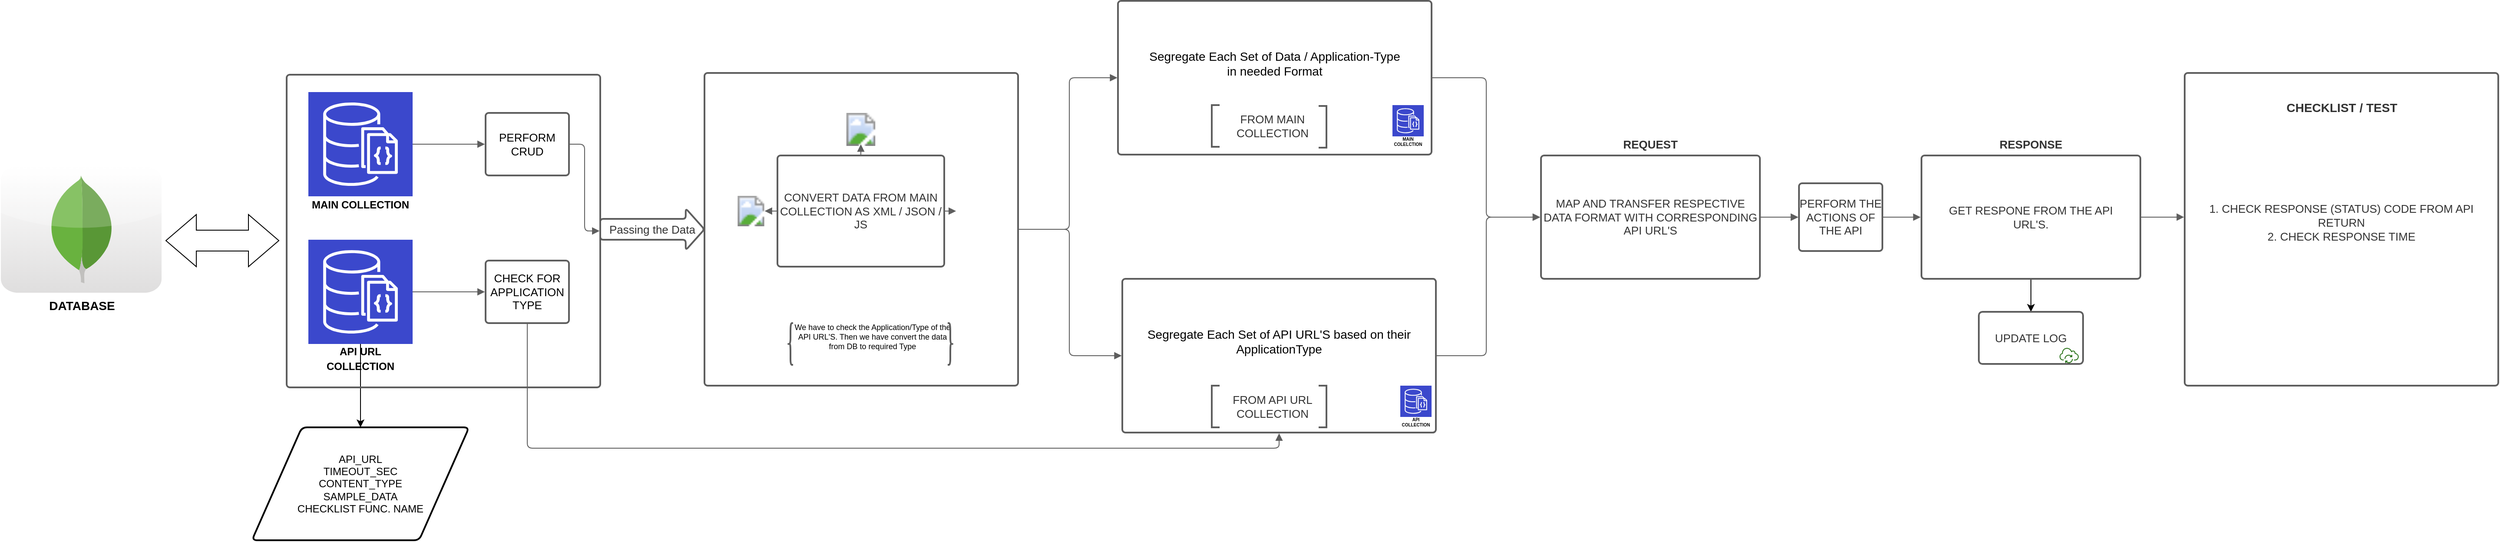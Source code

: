 <mxfile version="13.9.6" type="github">
  <diagram id="Ca3qFjEWccOTUX_GJ6TU" name="Page-1">
    <mxGraphModel dx="4069" dy="1175" grid="1" gridSize="10" guides="1" tooltips="1" connect="1" arrows="1" fold="1" page="1" pageScale="1" pageWidth="827" pageHeight="1169" math="0" shadow="0">
      <root>
        <mxCell id="0" />
        <mxCell id="1" parent="0" />
        <UserObject label="REQUEST" lucidchartObjectId="zR-M691XhZlv" id="4iIl--aW3Kxm2YLaarUe-386">
          <mxCell style="html=1;overflow=block;whiteSpace=wrap;strokeColor=none;fillColor=none;whiteSpace=wrap;fontSize=13;fontColor=#333333;fontStyle=1;spacing=0;strokeOpacity=100;rounded=1;absoluteArcSize=1;arcSize=7;strokeWidth=2;" parent="1" vertex="1" zOrder="0">
            <mxGeometry x="487" y="374" width="144" height="36" as="geometry" />
          </mxCell>
        </UserObject>
        <UserObject label="&lt;font style=&quot;font-size: 12px&quot;&gt;MAIN COLLECTION&lt;/font&gt;" lucidchartObjectId="Q.YMlGvrfznx" id="4iIl--aW3Kxm2YLaarUe-387">
          <mxCell style="html=1;overflow=block;whiteSpace=wrap;shape=mxgraph.aws4.resourceIcon;resIcon=mxgraph.aws4.documentdb_with_mongodb_compatibility;verticalLabelPosition=bottom;align=center;verticalAlign=top;strokeColor=#ffffff;whiteSpace=wrap;fontSize=15;fontColor=#000000;fontStyle=1;spacing=0;strokeOpacity=100;rounded=1;absoluteArcSize=1;arcSize=7;fillColor=#3b48cc;strokeWidth=2;" parent="1" vertex="1" zOrder="1">
            <mxGeometry x="-986" y="332" width="120" height="120" as="geometry" />
          </mxCell>
        </UserObject>
        <UserObject label="" lucidchartObjectId="tnZMXTh0txy4" id="4iIl--aW3Kxm2YLaarUe-388">
          <mxCell style="html=1;jettySize=18;whiteSpace=wrap;fontSize=11;strokeColor=#5E5E5E;rounded=1;arcSize=12;edgeStyle=orthogonalEdgeStyle;startArrow=none;;endArrow=block;endFill=1;;exitX=1;exitY=0.5;exitPerimeter=0;entryX=-0.009;entryY=0.5;entryPerimeter=0;" parent="1" source="4iIl--aW3Kxm2YLaarUe-387" target="4iIl--aW3Kxm2YLaarUe-389" edge="1">
            <mxGeometry width="100" height="100" relative="1" as="geometry">
              <Array as="points" />
            </mxGeometry>
          </mxCell>
        </UserObject>
        <UserObject label="PERFORM&lt;br&gt;CRUD" lucidchartObjectId="upZMdfviS44m" id="4iIl--aW3Kxm2YLaarUe-389">
          <mxCell style="html=1;overflow=block;whiteSpace=wrap;;whiteSpace=wrap;fontSize=13;fontColor=#000000;spacing=7;strokeColor=#5e5e5e;strokeOpacity=100;rounded=1;absoluteArcSize=1;arcSize=7;strokeWidth=2;" parent="1" vertex="1" zOrder="3">
            <mxGeometry x="-782" y="356" width="96" height="72" as="geometry" />
          </mxCell>
        </UserObject>
        <UserObject label="" lucidchartObjectId="_wZMxu1qryZq" id="4iIl--aW3Kxm2YLaarUe-391">
          <mxCell style="html=1;overflow=block;whiteSpace=wrap;;whiteSpace=wrap;fontSize=11;spacing=3;strokeColor=#5e5e5e;strokeOpacity=100;fillOpacity=0;rounded=1;absoluteArcSize=1;arcSize=7;fillColor=#000000;strokeWidth=2;" parent="1" vertex="1" zOrder="5">
            <mxGeometry x="-530" y="310" width="361" height="360" as="geometry" />
          </mxCell>
        </UserObject>
        <mxCell id="4iIl--aW3Kxm2YLaarUe-392" value="Passing the Data" style="shape=singleArrow;arrowWidth=0.5;arrowSize=0.18;whiteSpace=wrap;fontSize=13;fontColor=#333333;spacing=3;strokeColor=#5e5e5e;strokeOpacity=100;rounded=1;absoluteArcSize=1;arcSize=7;strokeWidth=2;html=1;" parent="1" vertex="1" zOrder="6">
          <mxGeometry x="-650" y="466" width="120" height="48" as="geometry" />
        </mxCell>
        <UserObject label="CONVERT DATA FROM MAIN COLLECTION AS XML / JSON / JS" lucidchartObjectId="ABZM8dNAdG1I" id="4iIl--aW3Kxm2YLaarUe-393">
          <mxCell style="html=1;overflow=block;whiteSpace=wrap;;whiteSpace=wrap;fontSize=13;fontColor=#333333;spacing=7;strokeColor=#5e5e5e;strokeOpacity=100;rounded=1;absoluteArcSize=1;arcSize=7;strokeWidth=2;" parent="1" vertex="1" zOrder="7">
            <mxGeometry x="-446" y="405" width="192" height="128" as="geometry" />
          </mxCell>
        </UserObject>
        <mxCell id="U3WvlarTebii66XnJ6GL-5" style="edgeStyle=orthogonalEdgeStyle;rounded=0;orthogonalLoop=1;jettySize=auto;html=1;entryX=0.5;entryY=0;entryDx=0;entryDy=0;" edge="1" parent="1" source="4iIl--aW3Kxm2YLaarUe-395" target="U3WvlarTebii66XnJ6GL-4">
          <mxGeometry relative="1" as="geometry" />
        </mxCell>
        <UserObject label="&lt;font style=&quot;font-size: 12px&quot;&gt;API URL COLLECTION&lt;/font&gt;" lucidchartObjectId="zE9MGP5gBMmx" id="4iIl--aW3Kxm2YLaarUe-395">
          <mxCell style="html=1;overflow=block;whiteSpace=wrap;shape=mxgraph.aws4.resourceIcon;resIcon=mxgraph.aws4.documentdb_with_mongodb_compatibility;verticalLabelPosition=bottom;align=center;verticalAlign=top;strokeColor=#ffffff;whiteSpace=wrap;fontSize=14;fontColor=#000000;fontStyle=1;spacing=0;strokeOpacity=100;rounded=1;absoluteArcSize=1;arcSize=7;fillColor=#3b48cc;strokeWidth=2;" parent="1" vertex="1" zOrder="9">
            <mxGeometry x="-986" y="502" width="120" height="120" as="geometry" />
          </mxCell>
        </UserObject>
        <UserObject label="" lucidchartObjectId="zE9Mcs0Aj6xZ" id="4iIl--aW3Kxm2YLaarUe-396">
          <mxCell style="html=1;jettySize=18;whiteSpace=wrap;fontSize=11;strokeColor=#5E5E5E;rounded=1;arcSize=12;edgeStyle=orthogonalEdgeStyle;startArrow=none;;endArrow=block;endFill=1;;exitX=1;exitY=0.5;exitPerimeter=0;entryX=-0.009;entryY=0.5;entryPerimeter=0;" parent="1" source="4iIl--aW3Kxm2YLaarUe-395" target="4iIl--aW3Kxm2YLaarUe-397" edge="1">
            <mxGeometry width="100" height="100" relative="1" as="geometry">
              <Array as="points" />
            </mxGeometry>
          </mxCell>
        </UserObject>
        <UserObject label="CHECK FOR&#xa;APPLICATION&#xa;TYPE" lucidchartObjectId="zE9MkwPYH4aR" id="4iIl--aW3Kxm2YLaarUe-397">
          <mxCell style="html=1;overflow=block;whiteSpace=wrap;;whiteSpace=wrap;fontSize=13;fontColor=#000000;spacing=7;strokeColor=#5e5e5e;strokeOpacity=100;rounded=1;absoluteArcSize=1;arcSize=7;strokeWidth=2;" parent="1" vertex="1" zOrder="11">
            <mxGeometry x="-782" y="526" width="96" height="72" as="geometry" />
          </mxCell>
        </UserObject>
        <UserObject label="" lucidchartObjectId="VT9MoA~vaHg0" id="4iIl--aW3Kxm2YLaarUe-398">
          <mxCell style="html=1;overflow=block;whiteSpace=wrap;shape=image;whiteSpace=wrap;fontSize=11;spacing=0;strokeColor=none;strokeOpacity=100;strokeWidth=0;image=https://images.lucid.app/images/a920c7b7-cfdd-4c96-8914-b529c0d227d0/content;" parent="1" vertex="1" zOrder="12">
            <mxGeometry x="-369" y="356" width="38" height="38" as="geometry" />
          </mxCell>
        </UserObject>
        <UserObject label="" lucidchartObjectId="lX9MW.nm.JAK" id="4iIl--aW3Kxm2YLaarUe-399">
          <mxCell style="html=1;overflow=block;whiteSpace=wrap;shape=image;whiteSpace=wrap;fontSize=11;spacing=0;strokeColor=none;strokeOpacity=100;strokeWidth=0;image=https://images.lucid.app/images/b2440e49-6483-4f7d-8471-f6258f256461/content;" parent="1" vertex="1" zOrder="13">
            <mxGeometry x="-494" y="451.5" width="35" height="35" as="geometry" />
          </mxCell>
        </UserObject>
        <mxCell id="4iIl--aW3Kxm2YLaarUe-400" value="" style="strokeColor=none;fillColor=none;whiteSpace=wrap;fontSize=11;spacing=3;strokeOpacity=100;rounded=1;absoluteArcSize=1;arcSize=7;strokeWidth=2;html=1;" parent="1" vertex="1" zOrder="14">
          <mxGeometry x="-494" y="598" width="66" height="48" as="geometry" />
        </mxCell>
        <mxCell id="4iIl--aW3Kxm2YLaarUe-401" value="" style="shape=curlyBracket;rounded=1;whiteSpace=wrap;fontSize=11;spacing=3;strokeColor=#5e5e5e;strokeOpacity=100;strokeWidth=2;" parent="4iIl--aW3Kxm2YLaarUe-400" vertex="1">
          <mxGeometry x="60" width="6" height="48" as="geometry" />
        </mxCell>
        <mxCell id="4iIl--aW3Kxm2YLaarUe-402" value="" style="strokeColor=none;fillColor=none;whiteSpace=wrap;fontSize=11;spacing=3;strokeOpacity=100;rounded=1;absoluteArcSize=1;arcSize=7;strokeWidth=2;" parent="4iIl--aW3Kxm2YLaarUe-400" vertex="1">
          <mxGeometry width="60" height="48" as="geometry" />
        </mxCell>
        <UserObject label="We have to check the Application/Type of the API URL&#39;S. Then we have convert the data from DB to required Type" lucidchartObjectId="n29MuAYV6ltE" id="4iIl--aW3Kxm2YLaarUe-403">
          <mxCell style="html=1;overflow=block;whiteSpace=wrap;;whiteSpace=wrap;fontSize=9;spacing=3;verticalAlign=top;strokeColor=none;fillOpacity=0;fillColor=#ffffff;strokeWidth=0;" parent="1" vertex="1" zOrder="15">
            <mxGeometry x="-428" y="598" width="183" height="74" as="geometry" />
          </mxCell>
        </UserObject>
        <mxCell id="4iIl--aW3Kxm2YLaarUe-404" value="" style="strokeColor=none;fillColor=none;whiteSpace=wrap;fontSize=11;spacing=3;strokeOpacity=100;rounded=1;absoluteArcSize=1;arcSize=7;strokeWidth=2;html=1;" parent="1" vertex="1" zOrder="16">
          <mxGeometry x="-250" y="598" width="40" height="48" as="geometry" />
        </mxCell>
        <mxCell id="4iIl--aW3Kxm2YLaarUe-405" value="" style="shape=curlyBracket;rounded=1;flipH=1;whiteSpace=wrap;fontSize=11;spacing=3;strokeColor=#5e5e5e;strokeOpacity=100;strokeWidth=2;" parent="4iIl--aW3Kxm2YLaarUe-404" vertex="1">
          <mxGeometry width="6" height="48" as="geometry" />
        </mxCell>
        <mxCell id="4iIl--aW3Kxm2YLaarUe-406" value="" style="strokeColor=none;fillColor=none;whiteSpace=wrap;fontSize=11;spacing=3;strokeOpacity=100;rounded=1;absoluteArcSize=1;arcSize=7;strokeWidth=2;" parent="4iIl--aW3Kxm2YLaarUe-404" vertex="1">
          <mxGeometry x="6" width="34" height="48" as="geometry" />
        </mxCell>
        <UserObject label="" lucidchartObjectId="ka-MvZKsQXK-" id="4iIl--aW3Kxm2YLaarUe-407">
          <mxCell style="html=1;jettySize=18;whiteSpace=wrap;fontSize=11;strokeColor=#5E5E5E;rounded=1;arcSize=12;edgeStyle=orthogonalEdgeStyle;startArrow=none;;endArrow=block;endFill=1;;exitX=1.009;exitY=0.5;exitPerimeter=0;entryX=-0.007;entryY=0.539;entryPerimeter=0;" parent="1" source="4iIl--aW3Kxm2YLaarUe-389" target="4iIl--aW3Kxm2YLaarUe-392" edge="1">
            <mxGeometry width="100" height="100" relative="1" as="geometry">
              <Array as="points" />
            </mxGeometry>
          </mxCell>
        </UserObject>
        <UserObject label="Segregate  Each Set of Data / Application-Type&#xa;in needed Format&#xa;&#xa;" lucidchartObjectId="gb-MUFerTY7E" id="4iIl--aW3Kxm2YLaarUe-408">
          <mxCell style="html=1;overflow=block;whiteSpace=wrap;;whiteSpace=wrap;fontSize=14;fontColor=#000000;spacing=3;strokeColor=#5e5e5e;strokeOpacity=100;fillOpacity=0;rounded=1;absoluteArcSize=1;arcSize=7;fillColor=#000000;strokeWidth=2;" parent="1" vertex="1" zOrder="18">
            <mxGeometry x="-54" y="227" width="361" height="177" as="geometry" />
          </mxCell>
        </UserObject>
        <UserObject label="" lucidchartObjectId="fd-M.vrRO~.~" id="4iIl--aW3Kxm2YLaarUe-409">
          <mxCell style="html=1;jettySize=18;whiteSpace=wrap;fontSize=11;strokeColor=#5E5E5E;rounded=1;arcSize=12;edgeStyle=orthogonalEdgeStyle;startArrow=none;;endArrow=block;endFill=1;;exitX=0.5;exitY=-0.007;exitPerimeter=0;entryX=0.5;entryY=0.95;entryPerimeter=0;" parent="1" source="4iIl--aW3Kxm2YLaarUe-393" target="4iIl--aW3Kxm2YLaarUe-398" edge="1">
            <mxGeometry width="100" height="100" relative="1" as="geometry">
              <Array as="points" />
            </mxGeometry>
          </mxCell>
        </UserObject>
        <UserObject label="" lucidchartObjectId="te-MWuV4mNrl" id="4iIl--aW3Kxm2YLaarUe-410">
          <mxCell style="html=1;jettySize=18;whiteSpace=wrap;fontSize=11;strokeColor=#5E5E5E;rounded=1;arcSize=12;edgeStyle=orthogonalEdgeStyle;startArrow=none;;endArrow=block;endFill=1;;exitX=1.005;exitY=0.5;exitPerimeter=0;entryX=0.164;entryY=0.5;entryPerimeter=0;" parent="1" source="4iIl--aW3Kxm2YLaarUe-393" edge="1">
            <mxGeometry width="100" height="100" relative="1" as="geometry">
              <Array as="points" />
              <mxPoint x="-240.424" y="469" as="targetPoint" />
            </mxGeometry>
          </mxCell>
        </UserObject>
        <UserObject label="" lucidchartObjectId="Se-M1yLhoTUI" id="4iIl--aW3Kxm2YLaarUe-411">
          <mxCell style="html=1;jettySize=18;whiteSpace=wrap;fontSize=11;strokeColor=#5E5E5E;rounded=1;arcSize=12;edgeStyle=orthogonalEdgeStyle;startArrow=none;;endArrow=block;endFill=1;;exitX=-0.005;exitY=0.5;exitPerimeter=0;entryX=0.95;entryY=0.502;entryPerimeter=0;" parent="1" source="4iIl--aW3Kxm2YLaarUe-393" target="4iIl--aW3Kxm2YLaarUe-399" edge="1">
            <mxGeometry width="100" height="100" relative="1" as="geometry">
              <Array as="points" />
            </mxGeometry>
          </mxCell>
        </UserObject>
        <UserObject label="" lucidchartObjectId="5h-MJjJFaAWl" id="4iIl--aW3Kxm2YLaarUe-412">
          <mxCell style="html=1;jettySize=18;whiteSpace=wrap;fontSize=11;strokeColor=#5E5E5E;rounded=1;arcSize=12;edgeStyle=orthogonalEdgeStyle;startArrow=none;;endArrow=block;endFill=1;;exitX=1.002;exitY=0.5;exitPerimeter=0;entryX=-0.002;entryY=0.5;entryPerimeter=0;" parent="1" source="4iIl--aW3Kxm2YLaarUe-391" target="4iIl--aW3Kxm2YLaarUe-408" edge="1">
            <mxGeometry width="100" height="100" relative="1" as="geometry">
              <Array as="points">
                <mxPoint x="-110" y="490" />
                <mxPoint x="-110" y="316" />
              </Array>
            </mxGeometry>
          </mxCell>
        </UserObject>
        <mxCell id="4iIl--aW3Kxm2YLaarUe-413" value="FROM MAIN COLLECTION" style="group;spacingLeft=8;align=center;spacing=0;strokeColor=none;whiteSpace=wrap;fontSize=13;fontColor=#333333;strokeOpacity=100;fillOpacity=0;rounded=1;absoluteArcSize=1;arcSize=7;fillColor=#ffffff;strokeWidth=2;verticalAlign=middle;html=1;" parent="1" vertex="1" zOrder="24">
          <mxGeometry x="54" y="347" width="132" height="48" as="geometry" />
        </mxCell>
        <mxCell id="4iIl--aW3Kxm2YLaarUe-414" value="" style="shape=partialRectangle;right=0;fillColor=none;whiteSpace=wrap;fontSize=13;fontColor=#333333;strokeColor=#5e5e5e;strokeWidth=2;" parent="4iIl--aW3Kxm2YLaarUe-413" vertex="1">
          <mxGeometry width="8" height="48" relative="1" as="geometry" />
        </mxCell>
        <mxCell id="4iIl--aW3Kxm2YLaarUe-415" value="" style="group;spacingLeft=8;align=left;spacing=0;strokeColor=none;whiteSpace=wrap;fontSize=11;strokeOpacity=100;fillOpacity=0;rounded=1;absoluteArcSize=1;arcSize=7;rotation=180;fillColor=#ffffff;strokeWidth=2;verticalAlign=middle;html=1;" parent="1" vertex="1" zOrder="25">
          <mxGeometry x="107" y="348" width="79" height="48" as="geometry" />
        </mxCell>
        <mxCell id="4iIl--aW3Kxm2YLaarUe-416" value="" style="shape=partialRectangle;right=0;fillColor=none;whiteSpace=wrap;fontSize=11;strokeColor=#5e5e5e;rotation=180;strokeWidth=2;" parent="4iIl--aW3Kxm2YLaarUe-415" vertex="1">
          <mxGeometry width="8" height="48" relative="1" as="geometry" />
        </mxCell>
        <UserObject label="" lucidchartObjectId="kn-M2MogpU4e" id="4iIl--aW3Kxm2YLaarUe-417">
          <mxCell style="html=1;jettySize=18;whiteSpace=wrap;fontSize=11;strokeColor=#5E5E5E;rounded=1;arcSize=12;edgeStyle=orthogonalEdgeStyle;startArrow=none;;endArrow=block;endFill=1;;exitX=1.002;exitY=0.5;exitPerimeter=0;entryX=-0.002;entryY=0.5;entryPerimeter=0;" parent="1" source="4iIl--aW3Kxm2YLaarUe-391" target="4iIl--aW3Kxm2YLaarUe-418" edge="1">
            <mxGeometry width="100" height="100" relative="1" as="geometry">
              <Array as="points">
                <mxPoint x="-110" y="490" />
                <mxPoint x="-110" y="636" />
              </Array>
            </mxGeometry>
          </mxCell>
        </UserObject>
        <UserObject label="Segregate  Each Set of API URL&#39;S based on their ApplicationType&#xa;&#xa;" lucidchartObjectId="Yo-M0~90Rl_z" id="4iIl--aW3Kxm2YLaarUe-418">
          <mxCell style="html=1;overflow=block;whiteSpace=wrap;;whiteSpace=wrap;fontSize=14;fontColor=#000000;spacing=3;strokeColor=#5e5e5e;strokeOpacity=100;fillOpacity=0;rounded=1;absoluteArcSize=1;arcSize=7;fillColor=#000000;strokeWidth=2;" parent="1" vertex="1" zOrder="27">
            <mxGeometry x="-49" y="547" width="361" height="177" as="geometry" />
          </mxCell>
        </UserObject>
        <UserObject label="" lucidchartObjectId="St-MKID.UcJk" id="4iIl--aW3Kxm2YLaarUe-419">
          <mxCell style="html=1;jettySize=18;whiteSpace=wrap;fontSize=11;strokeColor=#5E5E5E;rounded=1;arcSize=12;edgeStyle=orthogonalEdgeStyle;startArrow=none;;endArrow=block;endFill=1;;exitX=0.5;exitY=1.013;exitPerimeter=0;entryX=0.5;entryY=1.005;entryPerimeter=0;" parent="1" source="4iIl--aW3Kxm2YLaarUe-397" target="4iIl--aW3Kxm2YLaarUe-418" edge="1">
            <mxGeometry width="100" height="100" relative="1" as="geometry">
              <Array as="points" />
            </mxGeometry>
          </mxCell>
        </UserObject>
        <mxCell id="4iIl--aW3Kxm2YLaarUe-420" value="FROM API URL COLLECTION" style="group;spacingLeft=8;align=center;spacing=0;strokeColor=none;whiteSpace=wrap;fontSize=13;fontColor=#333333;verticalAlign=middle;strokeOpacity=100;fillOpacity=0;rounded=1;absoluteArcSize=1;arcSize=7;fillColor=#ffffff;strokeWidth=2;html=1;" parent="1" vertex="1" zOrder="29">
          <mxGeometry x="54" y="670" width="132" height="48" as="geometry" />
        </mxCell>
        <mxCell id="4iIl--aW3Kxm2YLaarUe-421" value="" style="shape=partialRectangle;right=0;fillColor=none;whiteSpace=wrap;fontSize=13;fontColor=#333333;align=center;verticalAlign=middle;strokeColor=#5e5e5e;strokeWidth=2;" parent="4iIl--aW3Kxm2YLaarUe-420" vertex="1">
          <mxGeometry width="8" height="48" relative="1" as="geometry" />
        </mxCell>
        <mxCell id="4iIl--aW3Kxm2YLaarUe-422" value="" style="group;spacingLeft=8;align=left;spacing=0;strokeColor=none;whiteSpace=wrap;fontSize=11;strokeOpacity=100;fillOpacity=0;rounded=1;absoluteArcSize=1;arcSize=7;rotation=180;fillColor=#ffffff;strokeWidth=2;verticalAlign=middle;html=1;" parent="1" vertex="1" zOrder="30">
          <mxGeometry x="107" y="670" width="79" height="48" as="geometry" />
        </mxCell>
        <mxCell id="4iIl--aW3Kxm2YLaarUe-423" value="" style="shape=partialRectangle;right=0;fillColor=none;whiteSpace=wrap;fontSize=11;strokeColor=#5e5e5e;rotation=180;strokeWidth=2;" parent="4iIl--aW3Kxm2YLaarUe-422" vertex="1">
          <mxGeometry width="8" height="48" relative="1" as="geometry" />
        </mxCell>
        <UserObject label="MAP AND TRANSFER RESPECTIVE&#xa;DATA FORMAT WITH CORRESPONDING API URL&#39;S" lucidchartObjectId="Aw-MbT60HWWR" id="4iIl--aW3Kxm2YLaarUe-424">
          <mxCell style="html=1;overflow=block;whiteSpace=wrap;;whiteSpace=wrap;fontSize=13;fontColor=#333333;spacing=7;strokeColor=#5e5e5e;strokeOpacity=100;rounded=1;absoluteArcSize=1;arcSize=7;strokeWidth=2;" parent="1" vertex="1" zOrder="31">
            <mxGeometry x="433" y="405" width="252" height="142" as="geometry" />
          </mxCell>
        </UserObject>
        <UserObject label="" lucidchartObjectId="Yw-MpNe.6cj0" id="4iIl--aW3Kxm2YLaarUe-425">
          <mxCell style="html=1;jettySize=18;whiteSpace=wrap;fontSize=11;strokeColor=#5E5E5E;rounded=1;arcSize=12;edgeStyle=orthogonalEdgeStyle;startArrow=none;;endArrow=block;endFill=1;;exitX=1.002;exitY=0.5;exitPerimeter=0;entryX=-0.004;entryY=0.5;entryPerimeter=0;" parent="1" source="4iIl--aW3Kxm2YLaarUe-408" target="4iIl--aW3Kxm2YLaarUe-424" edge="1">
            <mxGeometry width="100" height="100" relative="1" as="geometry">
              <Array as="points" />
            </mxGeometry>
          </mxCell>
        </UserObject>
        <UserObject label="" lucidchartObjectId="4w-MnL9C1G.p" id="4iIl--aW3Kxm2YLaarUe-426">
          <mxCell style="html=1;jettySize=18;whiteSpace=wrap;fontSize=11;strokeColor=#5E5E5E;rounded=1;arcSize=12;edgeStyle=orthogonalEdgeStyle;startArrow=none;;endArrow=block;endFill=1;;exitX=1.002;exitY=0.5;exitPerimeter=0;entryX=-0.004;entryY=0.5;entryPerimeter=0;" parent="1" source="4iIl--aW3Kxm2YLaarUe-418" target="4iIl--aW3Kxm2YLaarUe-424" edge="1">
            <mxGeometry width="100" height="100" relative="1" as="geometry">
              <Array as="points">
                <mxPoint x="370" y="635" />
                <mxPoint x="370" y="476" />
              </Array>
            </mxGeometry>
          </mxCell>
        </UserObject>
        <UserObject label="" lucidchartObjectId="VT-M5Ml1E-9u" id="4iIl--aW3Kxm2YLaarUe-427">
          <mxCell style="html=1;jettySize=18;whiteSpace=wrap;fontSize=11;strokeColor=#5E5E5E;rounded=1;arcSize=12;edgeStyle=orthogonalEdgeStyle;startArrow=none;;endArrow=block;endFill=1;;exitX=1.004;exitY=0.5;exitPerimeter=0;entryX=-0.009;entryY=0.5;entryPerimeter=0;" parent="1" source="4iIl--aW3Kxm2YLaarUe-424" target="4iIl--aW3Kxm2YLaarUe-428" edge="1">
            <mxGeometry width="100" height="100" relative="1" as="geometry">
              <Array as="points" />
            </mxGeometry>
          </mxCell>
        </UserObject>
        <UserObject label="PERFORM THE ACTIONS OF THE API " lucidchartObjectId="3T-M8y_UdcLP" id="4iIl--aW3Kxm2YLaarUe-428">
          <mxCell style="html=1;overflow=block;whiteSpace=wrap;;whiteSpace=wrap;fontSize=13;fontColor=#333333;spacing=7;strokeColor=#5E5E5E;rounded=1;absoluteArcSize=1;arcSize=7;strokeWidth=2;" parent="1" vertex="1" zOrder="35">
            <mxGeometry x="730" y="437" width="96" height="78" as="geometry" />
          </mxCell>
        </UserObject>
        <mxCell id="b4A4Avpja0QOO9Grt9ob-14" value="" style="edgeStyle=orthogonalEdgeStyle;rounded=0;orthogonalLoop=1;jettySize=auto;html=1;" parent="1" source="4iIl--aW3Kxm2YLaarUe-429" target="b4A4Avpja0QOO9Grt9ob-13" edge="1">
          <mxGeometry relative="1" as="geometry" />
        </mxCell>
        <UserObject label="GET RESPONE FROM THE API&#xa;URL&#39;S." lucidchartObjectId="PU-Mf2I44WwS" id="4iIl--aW3Kxm2YLaarUe-429">
          <mxCell style="html=1;overflow=block;whiteSpace=wrap;;whiteSpace=wrap;fontSize=13;fontColor=#333333;spacing=7;strokeColor=#5e5e5e;strokeOpacity=100;rounded=1;absoluteArcSize=1;arcSize=7;strokeWidth=2;" parent="1" vertex="1" zOrder="36">
            <mxGeometry x="871" y="405" width="252" height="142" as="geometry" />
          </mxCell>
        </UserObject>
        <UserObject label="" lucidchartObjectId="JV-M.SvBGPh0" id="4iIl--aW3Kxm2YLaarUe-430">
          <mxCell style="html=1;jettySize=18;whiteSpace=wrap;fontSize=11;strokeColor=#5E5E5E;rounded=1;arcSize=12;edgeStyle=orthogonalEdgeStyle;startArrow=none;;endArrow=block;endFill=1;;" parent="1" edge="1">
            <mxGeometry width="100" height="100" relative="1" as="geometry">
              <Array as="points" />
              <mxPoint x="686" y="476" as="sourcePoint" />
              <mxPoint x="729" y="476" as="targetPoint" />
            </mxGeometry>
          </mxCell>
        </UserObject>
        <UserObject label="" lucidchartObjectId=".W-MXJprKFS." id="4iIl--aW3Kxm2YLaarUe-431">
          <mxCell style="html=1;jettySize=18;whiteSpace=wrap;fontSize=11;strokeColor=#5E5E5E;rounded=1;arcSize=12;edgeStyle=orthogonalEdgeStyle;startArrow=none;;endArrow=block;endFill=1;;exitX=1.009;exitY=0.5;exitPerimeter=0;entryX=-0.004;entryY=0.5;entryPerimeter=0;" parent="1" source="4iIl--aW3Kxm2YLaarUe-428" target="4iIl--aW3Kxm2YLaarUe-429" edge="1">
            <mxGeometry width="100" height="100" relative="1" as="geometry">
              <Array as="points" />
            </mxGeometry>
          </mxCell>
        </UserObject>
        <UserObject label="RESPONSE" lucidchartObjectId="-Y-M5e90RVFS" id="4iIl--aW3Kxm2YLaarUe-432">
          <mxCell style="html=1;overflow=block;whiteSpace=wrap;strokeColor=none;fillColor=none;whiteSpace=wrap;fontSize=13;fontColor=#333333;fontStyle=1;spacing=0;strokeOpacity=100;rounded=1;absoluteArcSize=1;arcSize=7;strokeWidth=2;" parent="1" vertex="1" zOrder="40">
            <mxGeometry x="925" y="374" width="144" height="36" as="geometry" />
          </mxCell>
        </UserObject>
        <UserObject label="1. CHECK RESPONSE (STATUS) CODE FROM API RETURN&#xa;2. CHECK RESPONSE TIME&#xa;" lucidchartObjectId=".y_MP-dcg7dd" id="4iIl--aW3Kxm2YLaarUe-433">
          <mxCell style="html=1;overflow=block;whiteSpace=wrap;;whiteSpace=wrap;fontSize=13;fontColor=#333333;spacing=3;strokeColor=#5e5e5e;strokeOpacity=100;fillOpacity=0;rounded=1;absoluteArcSize=1;arcSize=7;fillColor=#000000;strokeWidth=2;" parent="1" vertex="1" zOrder="41">
            <mxGeometry x="1174" y="310" width="361" height="360" as="geometry" />
          </mxCell>
        </UserObject>
        <UserObject label="" lucidchartObjectId=".z_My.yaata0" id="4iIl--aW3Kxm2YLaarUe-434">
          <mxCell style="html=1;jettySize=18;whiteSpace=wrap;fontSize=11;strokeColor=#5E5E5E;rounded=1;arcSize=12;edgeStyle=orthogonalEdgeStyle;startArrow=none;;endArrow=block;endFill=1;;exitX=1.004;exitY=0.5;exitPerimeter=0;entryX=-0.002;entryY=0.461;entryPerimeter=0;" parent="1" source="4iIl--aW3Kxm2YLaarUe-429" target="4iIl--aW3Kxm2YLaarUe-433" edge="1">
            <mxGeometry width="100" height="100" relative="1" as="geometry">
              <Array as="points" />
            </mxGeometry>
          </mxCell>
        </UserObject>
        <UserObject label="CHECKLIST / TEST" lucidchartObjectId="xD_MZKoS26Ln" id="4iIl--aW3Kxm2YLaarUe-435">
          <mxCell style="html=1;overflow=block;whiteSpace=wrap;strokeColor=none;fillColor=none;whiteSpace=wrap;fontSize=14;fontColor=#333333;fontStyle=1;spacing=0;strokeOpacity=100;rounded=1;absoluteArcSize=1;arcSize=7;strokeWidth=2;" parent="1" vertex="1" zOrder="43">
            <mxGeometry x="1283" y="332" width="144" height="36" as="geometry" />
          </mxCell>
        </UserObject>
        <UserObject label="MAIN COLELCTION" lucidchartObjectId=".9_MZ~g2BQ8r" id="4iIl--aW3Kxm2YLaarUe-436">
          <mxCell style="html=1;overflow=block;whiteSpace=wrap;shape=mxgraph.aws4.resourceIcon;resIcon=mxgraph.aws4.documentdb_with_mongodb_compatibility;verticalLabelPosition=bottom;align=center;verticalAlign=top;strokeColor=#ffffff;whiteSpace=wrap;fontSize=5;fontColor=#000000;fontStyle=1;spacing=0;strokeOpacity=100;rounded=1;absoluteArcSize=1;arcSize=7;fillColor=#3b48cc;strokeWidth=2;" parent="1" vertex="1" zOrder="44">
            <mxGeometry x="262" y="347" width="36" height="36" as="geometry" />
          </mxCell>
        </UserObject>
        <UserObject label="API COLLECTION" lucidchartObjectId="Y-_MG_eussvM" id="4iIl--aW3Kxm2YLaarUe-437">
          <mxCell style="html=1;overflow=block;whiteSpace=wrap;shape=mxgraph.aws4.resourceIcon;resIcon=mxgraph.aws4.documentdb_with_mongodb_compatibility;verticalLabelPosition=bottom;align=center;verticalAlign=top;strokeColor=#ffffff;whiteSpace=wrap;fontSize=5;fontColor=#000000;fontStyle=1;spacing=0;strokeOpacity=100;rounded=1;absoluteArcSize=1;arcSize=7;fillColor=#3b48cc;strokeWidth=2;" parent="1" vertex="1" zOrder="45">
            <mxGeometry x="271" y="670" width="36" height="36" as="geometry" />
          </mxCell>
        </UserObject>
        <UserObject label="" lucidchartObjectId="o~_M.q~rCnKZ" id="4iIl--aW3Kxm2YLaarUe-438">
          <mxCell style="html=1;overflow=block;whiteSpace=wrap;shape=image;whiteSpace=wrap;fontSize=11;spacing=3;strokeColor=none;strokeOpacity=100;strokeWidth=0;" parent="1" vertex="1" zOrder="46">
            <mxGeometry x="1082" y="514" width="32" height="32" as="geometry" />
          </mxCell>
        </UserObject>
        <UserObject label="" lucidchartObjectId="v~_Ma4q5iS8m" id="4iIl--aW3Kxm2YLaarUe-439">
          <mxCell style="html=1;overflow=block;whiteSpace=wrap;shape=image;whiteSpace=wrap;fontSize=11;spacing=3;strokeColor=none;strokeOpacity=100;strokeWidth=0;" parent="1" vertex="1" zOrder="47">
            <mxGeometry x="655" y="515" width="22" height="29" as="geometry" />
          </mxCell>
        </UserObject>
        <UserObject label="" lucidchartObjectId="xd.Mx0mA.RFu" id="4iIl--aW3Kxm2YLaarUe-440">
          <mxCell style="html=1;overflow=block;whiteSpace=wrap;shape=image;whiteSpace=wrap;fontSize=11;spacing=3;strokeColor=none;strokeOpacity=100;strokeWidth=0;" parent="1" vertex="1" zOrder="48">
            <mxGeometry x="1486" y="320" width="36" height="36" as="geometry" />
          </mxCell>
        </UserObject>
        <mxCell id="4iIl--aW3Kxm2YLaarUe-442" value="" style="shape=image;html=1;verticalAlign=top;verticalLabelPosition=bottom;labelBackgroundColor=#ffffff;imageAspect=0;aspect=fixed;image=https://cdn3.iconfinder.com/data/icons/document-file-formats-2/512/22-128.png" parent="1" vertex="1">
          <mxGeometry x="-245" y="446.5" width="40" height="40" as="geometry" />
        </mxCell>
        <mxCell id="b4A4Avpja0QOO9Grt9ob-3" value="&lt;font style=&quot;font-size: 14px&quot;&gt;&lt;b&gt;DATABASE&lt;/b&gt;&lt;/font&gt;" style="dashed=0;outlineConnect=0;html=1;align=center;labelPosition=center;verticalLabelPosition=bottom;verticalAlign=top;shape=mxgraph.webicons.mongodb;gradientColor=#DFDEDE" parent="1" vertex="1">
          <mxGeometry x="-1340" y="417" width="185" height="146" as="geometry" />
        </mxCell>
        <mxCell id="b4A4Avpja0QOO9Grt9ob-6" value="" style="html=1;shadow=0;dashed=0;align=center;verticalAlign=middle;shape=mxgraph.arrows2.twoWayArrow;dy=0.6;dx=35;" parent="1" vertex="1">
          <mxGeometry x="-1150" y="473" width="130" height="60" as="geometry" />
        </mxCell>
        <mxCell id="b4A4Avpja0QOO9Grt9ob-13" value="UPDATE LOG" style="whiteSpace=wrap;html=1;rounded=1;fontSize=13;fontColor=#333333;strokeColor=#5e5e5e;strokeWidth=2;spacing=7;arcSize=7;" parent="1" vertex="1">
          <mxGeometry x="937" y="585" width="120" height="60" as="geometry" />
        </mxCell>
        <mxCell id="b4A4Avpja0QOO9Grt9ob-15" value="" style="outlineConnect=0;fontColor=#232F3E;gradientColor=none;fillColor=#277116;strokeColor=none;dashed=0;verticalLabelPosition=bottom;verticalAlign=top;align=center;html=1;fontSize=12;fontStyle=0;aspect=fixed;pointerEvents=1;shape=mxgraph.aws4.iot_over_the_air_update;" parent="1" vertex="1">
          <mxGeometry x="1030" y="624" width="22" height="22" as="geometry" />
        </mxCell>
        <mxCell id="U3WvlarTebii66XnJ6GL-4" value="&lt;font style=&quot;font-size: 12px&quot;&gt;API_URL&lt;br&gt;TIMEOUT_SEC&lt;br&gt;CONTENT_TYPE&lt;br&gt;SAMPLE_DATA&lt;br&gt;CHECKLIST FUNC. NAME&lt;/font&gt;" style="shape=parallelogram;html=1;strokeWidth=2;perimeter=parallelogramPerimeter;whiteSpace=wrap;rounded=1;arcSize=12;size=0.23;" vertex="1" parent="1">
          <mxGeometry x="-1051" y="718" width="250" height="130" as="geometry" />
        </mxCell>
        <UserObject label="" lucidchartObjectId="xuZM8lFK8NhB" id="U3WvlarTebii66XnJ6GL-6">
          <mxCell style="html=1;overflow=block;whiteSpace=wrap;;whiteSpace=wrap;fontSize=11;spacing=3;strokeColor=#5e5e5e;strokeOpacity=100;fillOpacity=0;rounded=1;absoluteArcSize=1;arcSize=7;fillColor=#000000;strokeWidth=2;" vertex="1" zOrder="4" parent="1">
            <mxGeometry x="-1011" y="312" width="361" height="360" as="geometry" />
          </mxCell>
        </UserObject>
      </root>
    </mxGraphModel>
  </diagram>
</mxfile>
